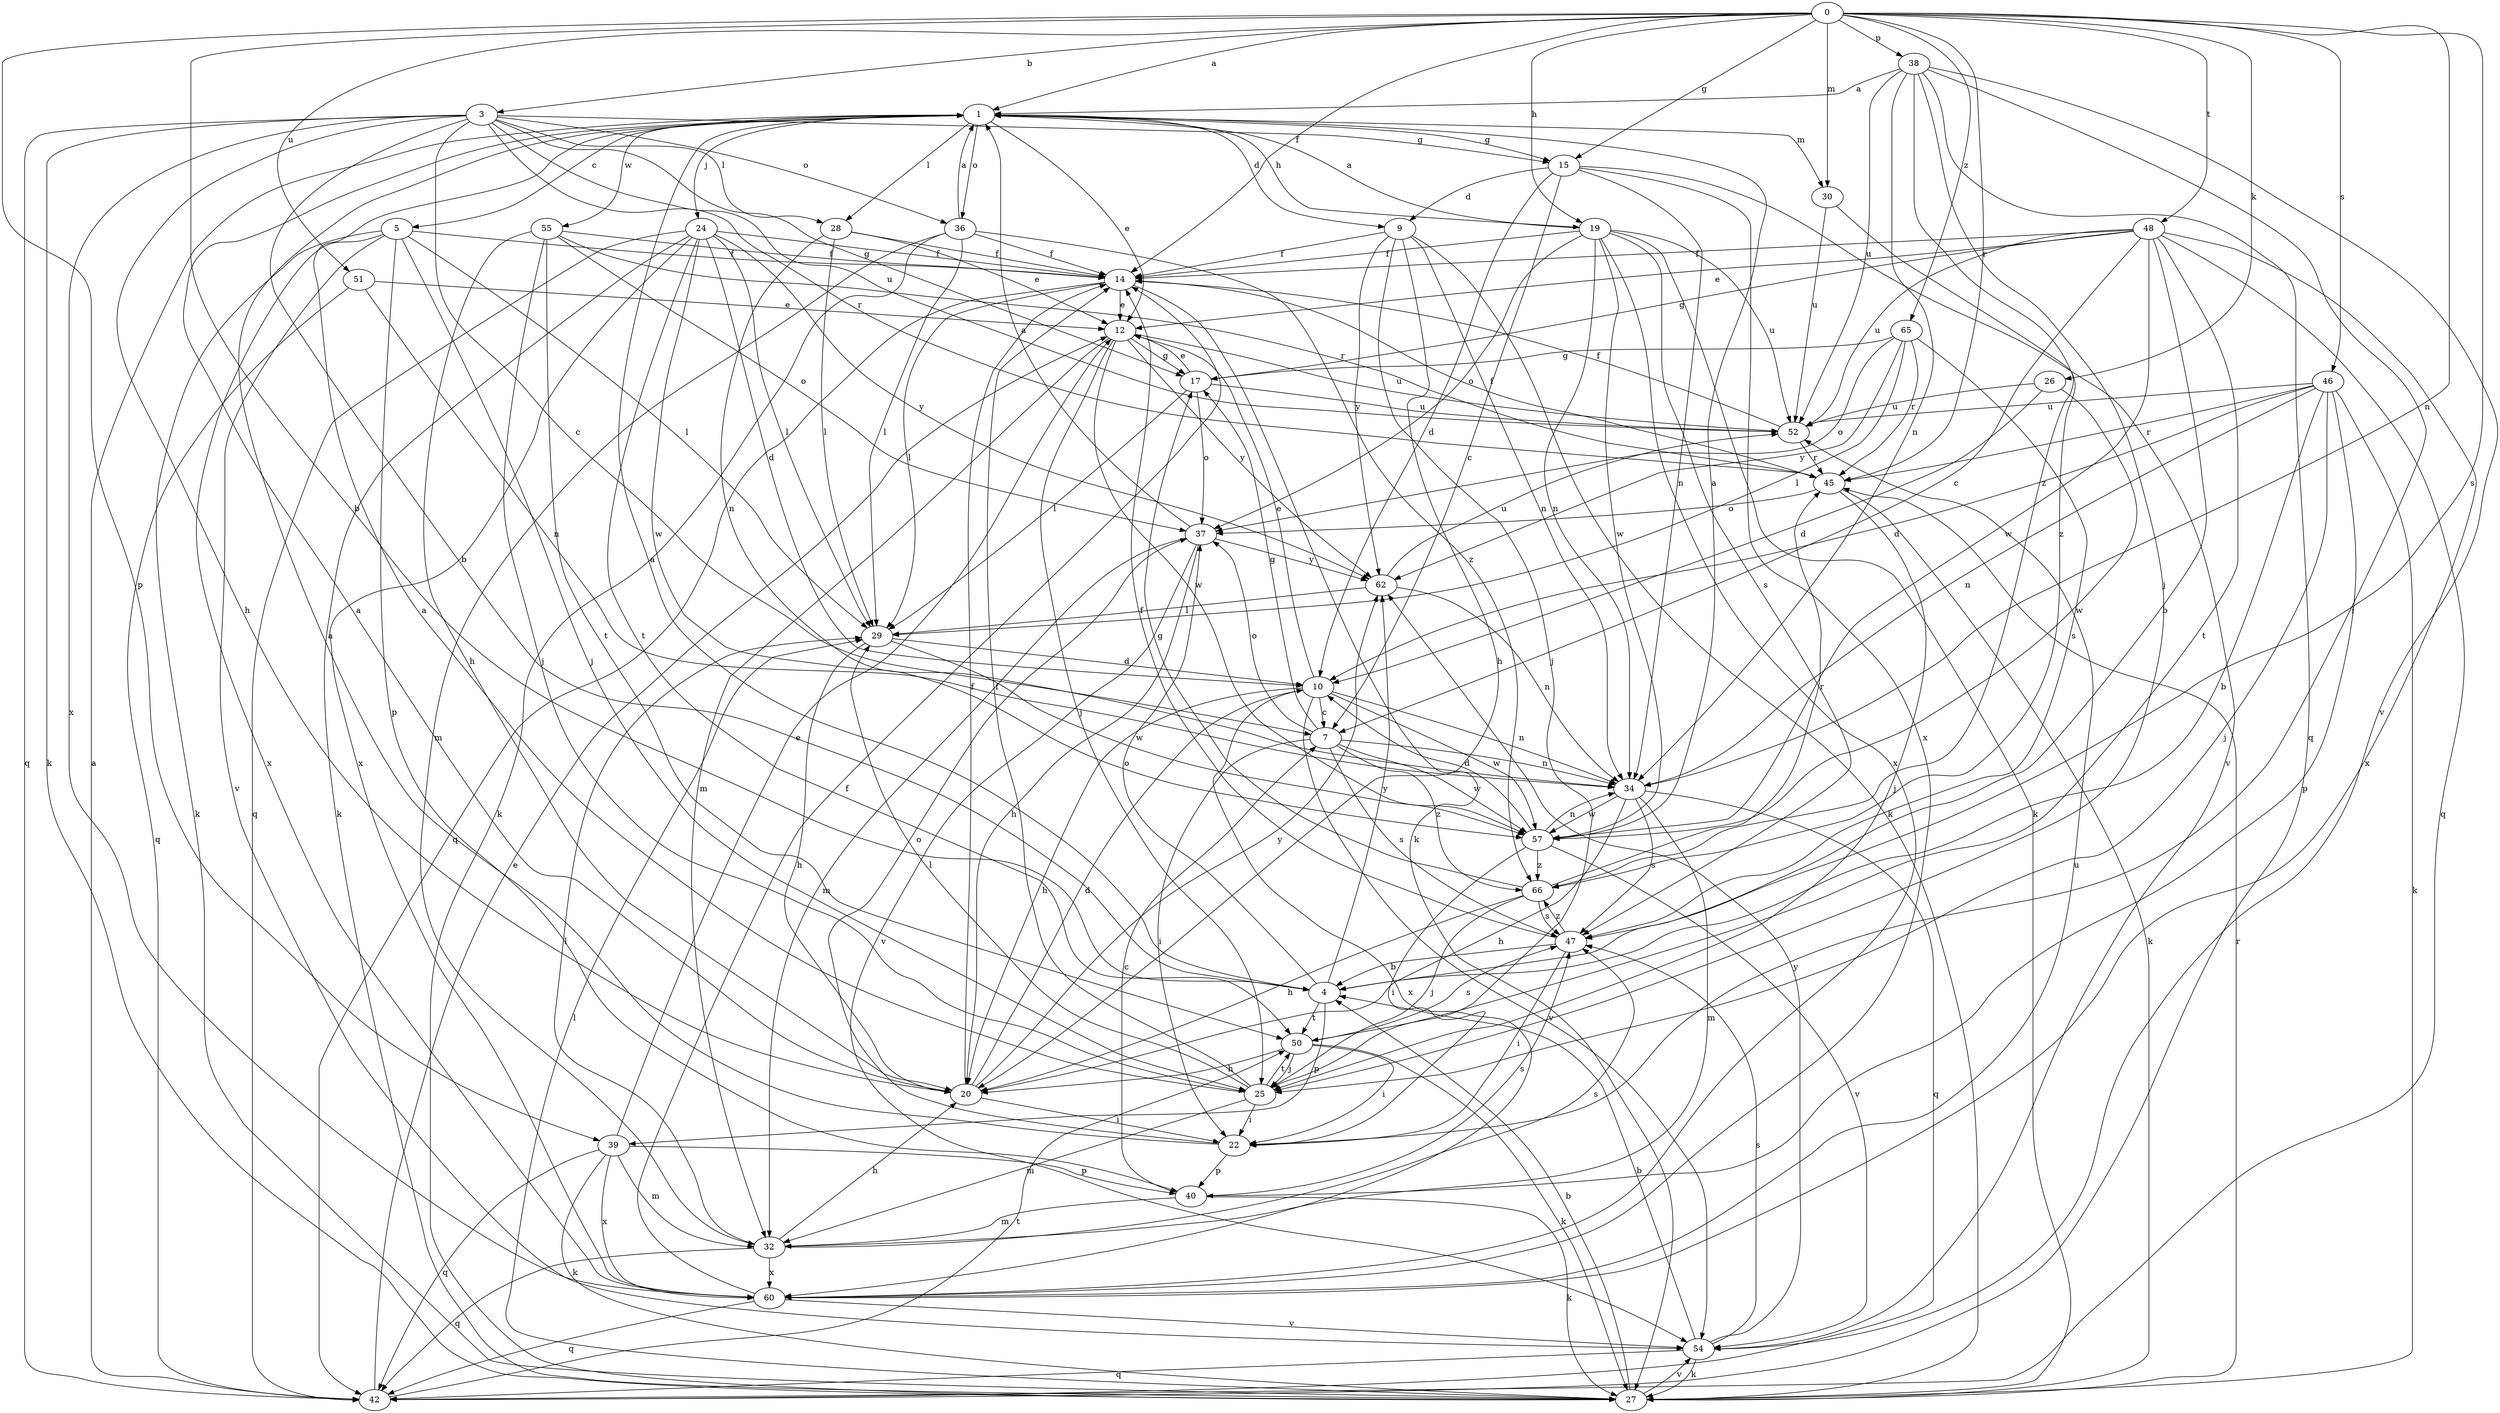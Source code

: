 strict digraph  {
0;
1;
3;
4;
5;
7;
9;
10;
12;
14;
15;
17;
19;
20;
22;
24;
25;
26;
27;
28;
29;
30;
32;
34;
36;
37;
38;
39;
40;
42;
45;
46;
47;
48;
50;
51;
52;
54;
55;
57;
60;
62;
65;
66;
0 -> 1  [label=a];
0 -> 3  [label=b];
0 -> 4  [label=b];
0 -> 14  [label=f];
0 -> 15  [label=g];
0 -> 19  [label=h];
0 -> 26  [label=k];
0 -> 30  [label=m];
0 -> 34  [label=n];
0 -> 38  [label=p];
0 -> 39  [label=p];
0 -> 45  [label=r];
0 -> 46  [label=s];
0 -> 47  [label=s];
0 -> 48  [label=t];
0 -> 51  [label=u];
0 -> 65  [label=z];
1 -> 5  [label=c];
1 -> 9  [label=d];
1 -> 12  [label=e];
1 -> 15  [label=g];
1 -> 19  [label=h];
1 -> 24  [label=j];
1 -> 28  [label=l];
1 -> 30  [label=m];
1 -> 36  [label=o];
1 -> 55  [label=w];
3 -> 4  [label=b];
3 -> 7  [label=c];
3 -> 15  [label=g];
3 -> 17  [label=g];
3 -> 20  [label=h];
3 -> 27  [label=k];
3 -> 28  [label=l];
3 -> 36  [label=o];
3 -> 42  [label=q];
3 -> 45  [label=r];
3 -> 52  [label=u];
3 -> 60  [label=x];
4 -> 1  [label=a];
4 -> 37  [label=o];
4 -> 39  [label=p];
4 -> 50  [label=t];
4 -> 62  [label=y];
5 -> 14  [label=f];
5 -> 25  [label=j];
5 -> 27  [label=k];
5 -> 29  [label=l];
5 -> 40  [label=p];
5 -> 54  [label=v];
5 -> 60  [label=x];
7 -> 17  [label=g];
7 -> 22  [label=i];
7 -> 34  [label=n];
7 -> 37  [label=o];
7 -> 47  [label=s];
7 -> 57  [label=w];
7 -> 66  [label=z];
9 -> 14  [label=f];
9 -> 20  [label=h];
9 -> 25  [label=j];
9 -> 27  [label=k];
9 -> 34  [label=n];
9 -> 62  [label=y];
10 -> 7  [label=c];
10 -> 12  [label=e];
10 -> 20  [label=h];
10 -> 34  [label=n];
10 -> 54  [label=v];
10 -> 57  [label=w];
10 -> 60  [label=x];
12 -> 17  [label=g];
12 -> 25  [label=j];
12 -> 32  [label=m];
12 -> 52  [label=u];
12 -> 57  [label=w];
12 -> 62  [label=y];
14 -> 12  [label=e];
14 -> 27  [label=k];
14 -> 29  [label=l];
14 -> 42  [label=q];
15 -> 7  [label=c];
15 -> 9  [label=d];
15 -> 10  [label=d];
15 -> 34  [label=n];
15 -> 54  [label=v];
15 -> 60  [label=x];
17 -> 12  [label=e];
17 -> 29  [label=l];
17 -> 37  [label=o];
17 -> 52  [label=u];
19 -> 1  [label=a];
19 -> 14  [label=f];
19 -> 27  [label=k];
19 -> 34  [label=n];
19 -> 37  [label=o];
19 -> 47  [label=s];
19 -> 52  [label=u];
19 -> 57  [label=w];
19 -> 60  [label=x];
20 -> 1  [label=a];
20 -> 10  [label=d];
20 -> 14  [label=f];
20 -> 22  [label=i];
20 -> 62  [label=y];
22 -> 1  [label=a];
22 -> 37  [label=o];
22 -> 40  [label=p];
24 -> 10  [label=d];
24 -> 14  [label=f];
24 -> 27  [label=k];
24 -> 29  [label=l];
24 -> 42  [label=q];
24 -> 50  [label=t];
24 -> 57  [label=w];
24 -> 60  [label=x];
24 -> 62  [label=y];
25 -> 1  [label=a];
25 -> 14  [label=f];
25 -> 22  [label=i];
25 -> 29  [label=l];
25 -> 32  [label=m];
25 -> 50  [label=t];
26 -> 10  [label=d];
26 -> 52  [label=u];
26 -> 57  [label=w];
27 -> 4  [label=b];
27 -> 29  [label=l];
27 -> 45  [label=r];
27 -> 54  [label=v];
28 -> 12  [label=e];
28 -> 14  [label=f];
28 -> 29  [label=l];
28 -> 34  [label=n];
29 -> 10  [label=d];
29 -> 20  [label=h];
29 -> 57  [label=w];
30 -> 52  [label=u];
30 -> 66  [label=z];
32 -> 20  [label=h];
32 -> 29  [label=l];
32 -> 42  [label=q];
32 -> 47  [label=s];
32 -> 60  [label=x];
34 -> 20  [label=h];
34 -> 32  [label=m];
34 -> 42  [label=q];
34 -> 47  [label=s];
34 -> 57  [label=w];
36 -> 1  [label=a];
36 -> 14  [label=f];
36 -> 27  [label=k];
36 -> 29  [label=l];
36 -> 32  [label=m];
36 -> 66  [label=z];
37 -> 1  [label=a];
37 -> 20  [label=h];
37 -> 32  [label=m];
37 -> 54  [label=v];
37 -> 62  [label=y];
38 -> 1  [label=a];
38 -> 22  [label=i];
38 -> 25  [label=j];
38 -> 34  [label=n];
38 -> 42  [label=q];
38 -> 52  [label=u];
38 -> 54  [label=v];
38 -> 66  [label=z];
39 -> 12  [label=e];
39 -> 27  [label=k];
39 -> 32  [label=m];
39 -> 40  [label=p];
39 -> 42  [label=q];
39 -> 60  [label=x];
40 -> 7  [label=c];
40 -> 27  [label=k];
40 -> 32  [label=m];
40 -> 47  [label=s];
42 -> 1  [label=a];
42 -> 12  [label=e];
42 -> 50  [label=t];
45 -> 14  [label=f];
45 -> 25  [label=j];
45 -> 27  [label=k];
45 -> 37  [label=o];
46 -> 4  [label=b];
46 -> 10  [label=d];
46 -> 25  [label=j];
46 -> 27  [label=k];
46 -> 34  [label=n];
46 -> 40  [label=p];
46 -> 45  [label=r];
46 -> 52  [label=u];
47 -> 4  [label=b];
47 -> 14  [label=f];
47 -> 22  [label=i];
47 -> 66  [label=z];
48 -> 4  [label=b];
48 -> 7  [label=c];
48 -> 12  [label=e];
48 -> 14  [label=f];
48 -> 17  [label=g];
48 -> 42  [label=q];
48 -> 50  [label=t];
48 -> 52  [label=u];
48 -> 57  [label=w];
48 -> 60  [label=x];
50 -> 20  [label=h];
50 -> 22  [label=i];
50 -> 25  [label=j];
50 -> 27  [label=k];
50 -> 47  [label=s];
51 -> 12  [label=e];
51 -> 34  [label=n];
51 -> 42  [label=q];
52 -> 14  [label=f];
52 -> 45  [label=r];
54 -> 4  [label=b];
54 -> 27  [label=k];
54 -> 42  [label=q];
54 -> 47  [label=s];
54 -> 62  [label=y];
55 -> 14  [label=f];
55 -> 20  [label=h];
55 -> 25  [label=j];
55 -> 37  [label=o];
55 -> 45  [label=r];
55 -> 50  [label=t];
57 -> 1  [label=a];
57 -> 10  [label=d];
57 -> 22  [label=i];
57 -> 34  [label=n];
57 -> 54  [label=v];
57 -> 66  [label=z];
60 -> 14  [label=f];
60 -> 42  [label=q];
60 -> 52  [label=u];
60 -> 54  [label=v];
62 -> 29  [label=l];
62 -> 34  [label=n];
62 -> 52  [label=u];
65 -> 17  [label=g];
65 -> 29  [label=l];
65 -> 37  [label=o];
65 -> 45  [label=r];
65 -> 47  [label=s];
65 -> 62  [label=y];
66 -> 17  [label=g];
66 -> 20  [label=h];
66 -> 25  [label=j];
66 -> 45  [label=r];
66 -> 47  [label=s];
}
